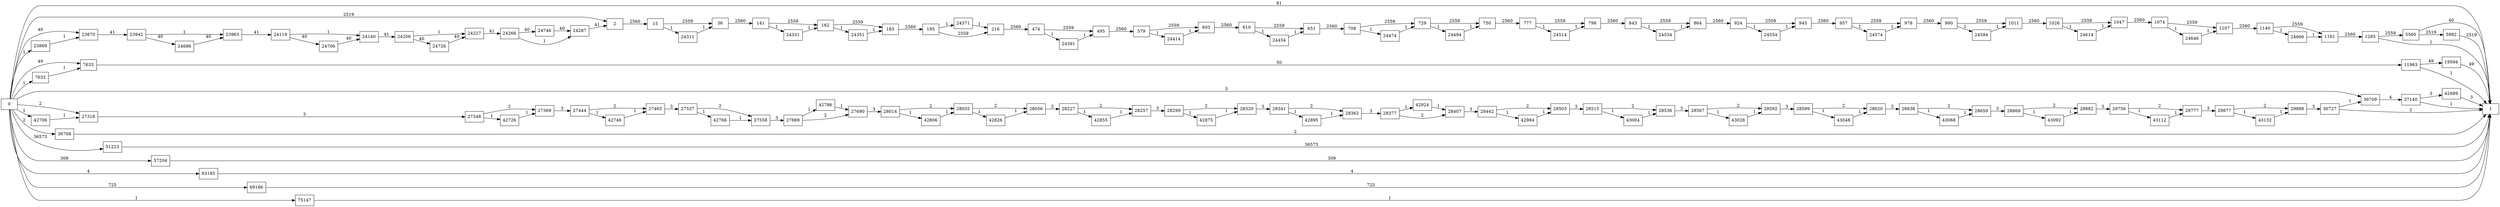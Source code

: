 digraph {
	graph [rankdir=LR]
	node [shape=rectangle]
	2 -> 15 [label=2560]
	15 -> 36 [label=2559]
	15 -> 24311 [label=1]
	36 -> 141 [label=2560]
	141 -> 162 [label=2559]
	141 -> 24331 [label=1]
	162 -> 183 [label=2559]
	162 -> 24351 [label=1]
	183 -> 195 [label=2560]
	195 -> 216 [label=2559]
	195 -> 24371 [label=1]
	216 -> 474 [label=2560]
	474 -> 495 [label=2559]
	474 -> 24391 [label=1]
	495 -> 579 [label=2560]
	579 -> 603 [label=2559]
	579 -> 24414 [label=1]
	603 -> 610 [label=2560]
	610 -> 651 [label=2559]
	610 -> 24454 [label=1]
	651 -> 708 [label=2560]
	708 -> 729 [label=2559]
	708 -> 24474 [label=1]
	729 -> 750 [label=2559]
	729 -> 24494 [label=1]
	750 -> 777 [label=2560]
	777 -> 798 [label=2559]
	777 -> 24514 [label=1]
	798 -> 843 [label=2560]
	843 -> 864 [label=2559]
	843 -> 24534 [label=1]
	864 -> 924 [label=2560]
	924 -> 945 [label=2559]
	924 -> 24554 [label=1]
	945 -> 957 [label=2560]
	957 -> 978 [label=2559]
	957 -> 24574 [label=1]
	978 -> 990 [label=2560]
	990 -> 1011 [label=2559]
	990 -> 24594 [label=1]
	1011 -> 1026 [label=2560]
	1026 -> 1047 [label=2559]
	1026 -> 24614 [label=1]
	1047 -> 1074 [label=2560]
	1074 -> 1107 [label=2559]
	1074 -> 24646 [label=1]
	1107 -> 1140 [label=2560]
	1140 -> 1161 [label=2559]
	1140 -> 24666 [label=1]
	1161 -> 1285 [label=2560]
	1285 -> 1 [label=1]
	1285 -> 5560 [label=2559]
	5560 -> 1 [label=40]
	5560 -> 5982 [label=2519]
	5982 -> 1 [label=2519]
	7632 -> 7633 [label=1]
	7633 -> 11963 [label=50]
	11963 -> 1 [label=1]
	11963 -> 19594 [label=49]
	19594 -> 1 [label=49]
	23869 -> 23870 [label=1]
	23870 -> 23942 [label=41]
	23942 -> 23963 [label=1]
	23942 -> 24686 [label=40]
	23963 -> 24119 [label=41]
	24119 -> 24140 [label=1]
	24119 -> 24706 [label=40]
	24140 -> 24206 [label=41]
	24206 -> 24227 [label=1]
	24206 -> 24726 [label=40]
	24227 -> 24266 [label=41]
	24266 -> 24287 [label=1]
	24266 -> 24746 [label=40]
	24287 -> 2 [label=41]
	24311 -> 36 [label=1]
	24331 -> 162 [label=1]
	24351 -> 183 [label=1]
	24371 -> 216 [label=1]
	24391 -> 495 [label=1]
	24414 -> 603 [label=1]
	24454 -> 651 [label=1]
	24474 -> 729 [label=1]
	24494 -> 750 [label=1]
	24514 -> 798 [label=1]
	24534 -> 864 [label=1]
	24554 -> 945 [label=1]
	24574 -> 978 [label=1]
	24594 -> 1011 [label=1]
	24614 -> 1047 [label=1]
	24646 -> 1107 [label=1]
	24666 -> 1161 [label=1]
	24686 -> 23963 [label=40]
	24706 -> 24140 [label=40]
	24726 -> 24227 [label=40]
	24746 -> 24287 [label=40]
	27318 -> 27348 [label=3]
	27348 -> 27369 [label=2]
	27348 -> 42726 [label=1]
	27369 -> 27444 [label=3]
	27444 -> 27465 [label=2]
	27444 -> 42746 [label=1]
	27465 -> 27537 [label=3]
	27537 -> 27558 [label=2]
	27537 -> 42766 [label=1]
	27558 -> 27669 [label=3]
	27669 -> 27690 [label=2]
	27669 -> 42786 [label=1]
	27690 -> 28014 [label=3]
	28014 -> 28035 [label=2]
	28014 -> 42806 [label=1]
	28035 -> 28056 [label=2]
	28035 -> 42826 [label=1]
	28056 -> 28227 [label=3]
	28227 -> 28257 [label=2]
	28227 -> 42855 [label=1]
	28257 -> 28299 [label=3]
	28299 -> 28320 [label=2]
	28299 -> 42875 [label=1]
	28320 -> 28341 [label=3]
	28341 -> 28362 [label=2]
	28341 -> 42895 [label=1]
	28362 -> 28377 [label=3]
	28377 -> 28407 [label=2]
	28377 -> 42924 [label=1]
	28407 -> 28442 [label=3]
	28442 -> 28503 [label=2]
	28442 -> 42984 [label=1]
	28503 -> 28515 [label=3]
	28515 -> 28536 [label=2]
	28515 -> 43004 [label=1]
	28536 -> 28567 [label=3]
	28567 -> 28592 [label=2]
	28567 -> 43028 [label=1]
	28592 -> 28599 [label=3]
	28599 -> 28620 [label=2]
	28599 -> 43048 [label=1]
	28620 -> 28638 [label=3]
	28638 -> 28659 [label=2]
	28638 -> 43068 [label=1]
	28659 -> 28869 [label=3]
	28869 -> 28882 [label=2]
	28869 -> 43092 [label=1]
	28882 -> 29756 [label=3]
	29756 -> 29777 [label=2]
	29756 -> 43112 [label=1]
	29777 -> 29877 [label=3]
	29877 -> 29898 [label=2]
	29877 -> 43132 [label=1]
	29898 -> 30727 [label=3]
	30727 -> 1 [label=2]
	30727 -> 36709 [label=1]
	36708 -> 1 [label=2]
	36709 -> 37140 [label=4]
	37140 -> 1 [label=1]
	37140 -> 42689 [label=3]
	42689 -> 1 [label=3]
	42706 -> 27318 [label=1]
	42726 -> 27369 [label=1]
	42746 -> 27465 [label=1]
	42766 -> 27558 [label=1]
	42786 -> 27690 [label=1]
	42806 -> 28035 [label=1]
	42826 -> 28056 [label=1]
	42855 -> 28257 [label=1]
	42875 -> 28320 [label=1]
	42895 -> 28362 [label=1]
	42924 -> 28407 [label=1]
	42984 -> 28503 [label=1]
	43004 -> 28536 [label=1]
	43028 -> 28592 [label=1]
	43048 -> 28620 [label=1]
	43068 -> 28659 [label=1]
	43092 -> 28882 [label=1]
	43112 -> 29777 [label=1]
	43132 -> 29898 [label=1]
	51223 -> 1 [label=36573]
	57204 -> 1 [label=309]
	63185 -> 1 [label=4]
	69166 -> 1 [label=725]
	75147 -> 1 [label=1]
	0 -> 2 [label=2519]
	0 -> 7633 [label=49]
	0 -> 23870 [label=40]
	0 -> 36709 [label=3]
	0 -> 7632 [label=1]
	0 -> 1 [label=81]
	0 -> 23869 [label=1]
	0 -> 27318 [label=2]
	0 -> 36708 [label=2]
	0 -> 42706 [label=1]
	0 -> 51223 [label=36573]
	0 -> 57204 [label=309]
	0 -> 63185 [label=4]
	0 -> 69166 [label=725]
	0 -> 75147 [label=1]
}
